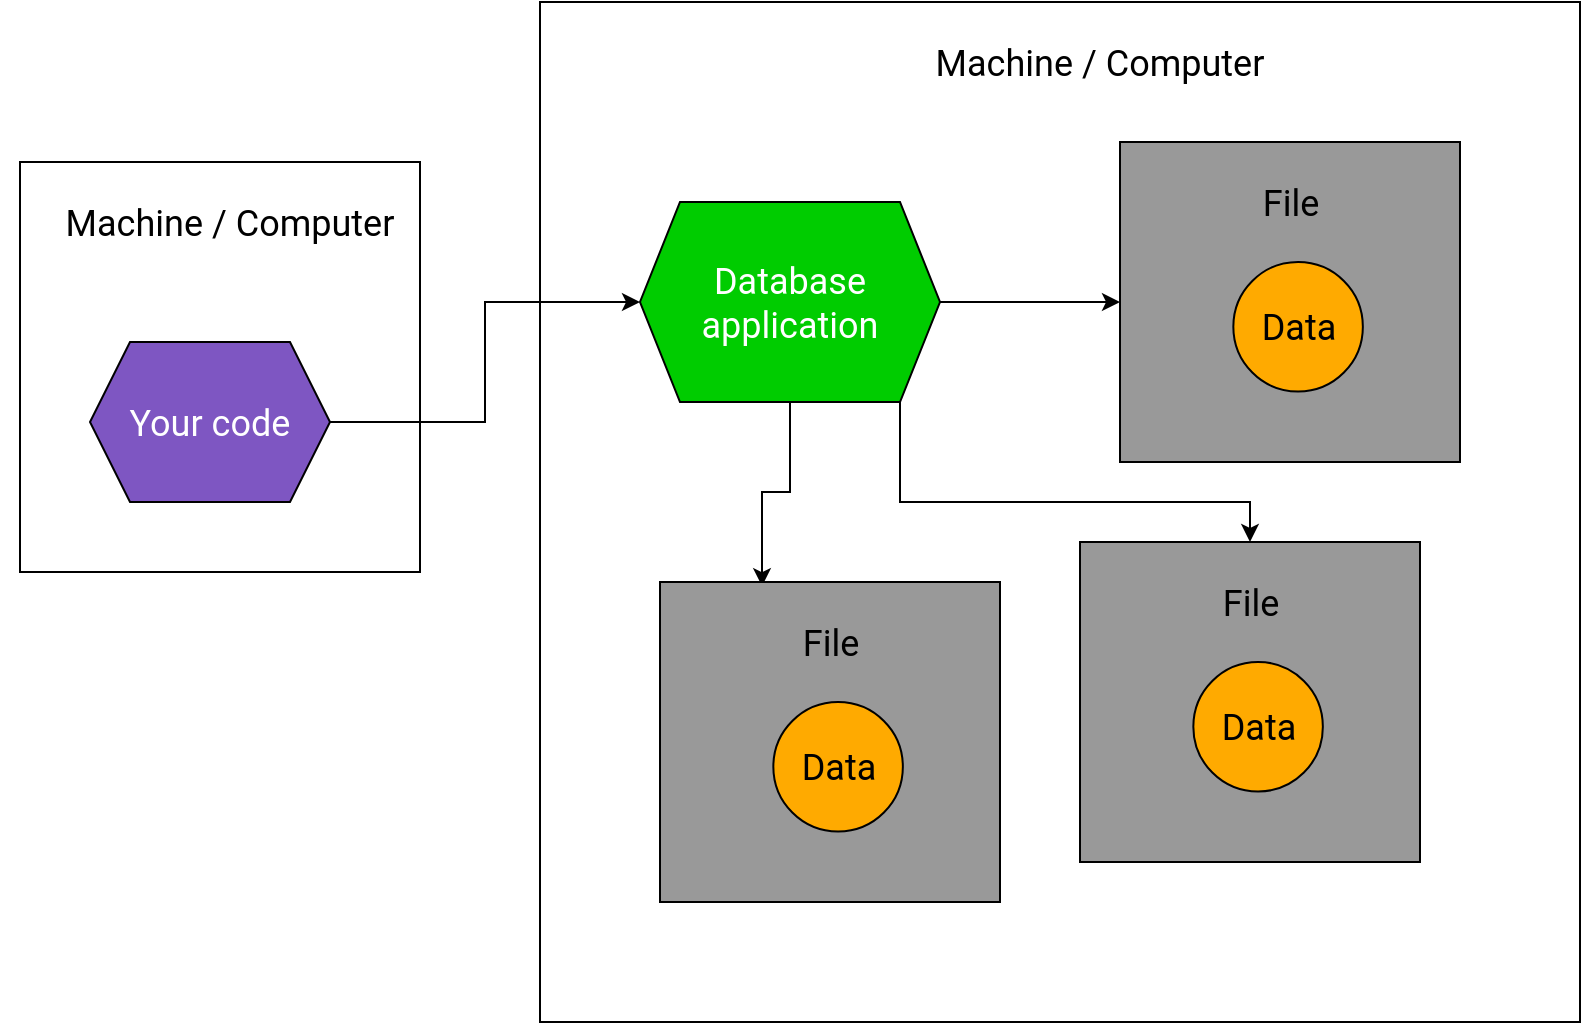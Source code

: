 <mxfile>
    <diagram id="objTApYHlBqCKos3M7rL" name="Page-1">
        <mxGraphModel dx="1263" dy="1167" grid="1" gridSize="10" guides="1" tooltips="1" connect="1" arrows="1" fold="1" page="1" pageScale="1" pageWidth="1920" pageHeight="1200" math="0" shadow="0">
            <root>
                <mxCell id="0"/>
                <mxCell id="1" parent="0"/>
                <mxCell id="4" value="" style="rounded=0;whiteSpace=wrap;html=1;fillColor=#FFFFFF;" parent="1" vertex="1">
                    <mxGeometry x="380" y="440" width="520" height="510" as="geometry"/>
                </mxCell>
                <mxCell id="3" value="&lt;font face=&quot;Roboto&quot; data-font-src=&quot;https://fonts.googleapis.com/css?family=Roboto&quot; style=&quot;font-size: 18px&quot;&gt;Machine / Computer&lt;/font&gt;" style="text;html=1;strokeColor=none;fillColor=none;align=center;verticalAlign=middle;whiteSpace=wrap;rounded=0;" parent="1" vertex="1">
                    <mxGeometry x="545" y="460" width="230" height="20" as="geometry"/>
                </mxCell>
                <mxCell id="12" style="edgeStyle=orthogonalEdgeStyle;rounded=0;orthogonalLoop=1;jettySize=auto;html=1;" parent="1" source="9" target="7" edge="1">
                    <mxGeometry relative="1" as="geometry"/>
                </mxCell>
                <mxCell id="35" style="edgeStyle=orthogonalEdgeStyle;rounded=0;orthogonalLoop=1;jettySize=auto;html=1;entryX=0.3;entryY=0.013;entryDx=0;entryDy=0;entryPerimeter=0;" parent="1" source="9" target="31" edge="1">
                    <mxGeometry relative="1" as="geometry"/>
                </mxCell>
                <mxCell id="36" style="edgeStyle=orthogonalEdgeStyle;rounded=0;orthogonalLoop=1;jettySize=auto;html=1;" parent="1" source="9" target="26" edge="1">
                    <mxGeometry relative="1" as="geometry">
                        <Array as="points">
                            <mxPoint x="560" y="690"/>
                            <mxPoint x="735" y="690"/>
                        </Array>
                    </mxGeometry>
                </mxCell>
                <mxCell id="9" value="&lt;font face=&quot;Roboto&quot; data-font-src=&quot;https://fonts.googleapis.com/css?family=Roboto&quot; color=&quot;#ffffff&quot; style=&quot;font-size: 18px&quot;&gt;Database application&lt;/font&gt;" style="shape=hexagon;perimeter=hexagonPerimeter2;whiteSpace=wrap;html=1;fixedSize=1;fillColor=#00CC00;" parent="1" vertex="1">
                    <mxGeometry x="430" y="540" width="150" height="100" as="geometry"/>
                </mxCell>
                <mxCell id="11" value="" style="group;fillColor=#808080;" parent="1" vertex="1" connectable="0">
                    <mxGeometry x="670" y="510" width="170" height="160" as="geometry"/>
                </mxCell>
                <mxCell id="10" value="" style="group" parent="11" vertex="1" connectable="0">
                    <mxGeometry width="170" height="160" as="geometry"/>
                </mxCell>
                <mxCell id="7" value="" style="rounded=0;whiteSpace=wrap;html=1;fillColor=#999999;" parent="10" vertex="1">
                    <mxGeometry width="170" height="160" as="geometry"/>
                </mxCell>
                <mxCell id="8" value="&lt;font face=&quot;Roboto&quot; data-font-src=&quot;https://fonts.googleapis.com/css?family=Roboto&quot; style=&quot;font-size: 18px&quot;&gt;File&lt;/font&gt;" style="text;html=1;strokeColor=none;fillColor=none;align=center;verticalAlign=middle;whiteSpace=wrap;rounded=0;" parent="10" vertex="1">
                    <mxGeometry x="22.667" y="20" width="124.667" height="20" as="geometry"/>
                </mxCell>
                <mxCell id="5" value="&lt;font face=&quot;Roboto&quot; data-font-src=&quot;https://fonts.googleapis.com/css?family=Roboto&quot; style=&quot;font-size: 18px&quot;&gt;Data&lt;/font&gt;" style="ellipse;whiteSpace=wrap;html=1;aspect=fixed;fillColor=#fa0;" parent="10" vertex="1">
                    <mxGeometry x="56.667" y="60" width="64.762" height="64.762" as="geometry"/>
                </mxCell>
                <mxCell id="24" value="" style="group;fillColor=#808080;" parent="1" vertex="1" connectable="0">
                    <mxGeometry x="650" y="710" width="170" height="160" as="geometry"/>
                </mxCell>
                <mxCell id="25" value="" style="group" parent="24" vertex="1" connectable="0">
                    <mxGeometry width="170" height="160" as="geometry"/>
                </mxCell>
                <mxCell id="26" value="" style="rounded=0;whiteSpace=wrap;html=1;fillColor=#999999;" parent="25" vertex="1">
                    <mxGeometry width="170" height="160" as="geometry"/>
                </mxCell>
                <mxCell id="27" value="&lt;font face=&quot;Roboto&quot; data-font-src=&quot;https://fonts.googleapis.com/css?family=Roboto&quot; style=&quot;font-size: 18px&quot;&gt;File&lt;/font&gt;" style="text;html=1;strokeColor=none;fillColor=none;align=center;verticalAlign=middle;whiteSpace=wrap;rounded=0;" parent="25" vertex="1">
                    <mxGeometry x="22.667" y="20" width="124.667" height="20" as="geometry"/>
                </mxCell>
                <mxCell id="28" value="&lt;font face=&quot;Roboto&quot; data-font-src=&quot;https://fonts.googleapis.com/css?family=Roboto&quot; style=&quot;font-size: 18px&quot;&gt;Data&lt;/font&gt;" style="ellipse;whiteSpace=wrap;html=1;aspect=fixed;fillColor=#fa0;" parent="25" vertex="1">
                    <mxGeometry x="56.667" y="60" width="64.762" height="64.762" as="geometry"/>
                </mxCell>
                <mxCell id="29" value="" style="group;fillColor=#808080;" parent="1" vertex="1" connectable="0">
                    <mxGeometry x="440" y="730" width="170" height="160" as="geometry"/>
                </mxCell>
                <mxCell id="30" value="" style="group" parent="29" vertex="1" connectable="0">
                    <mxGeometry width="170" height="160" as="geometry"/>
                </mxCell>
                <mxCell id="31" value="" style="rounded=0;whiteSpace=wrap;html=1;fillColor=#999999;" parent="30" vertex="1">
                    <mxGeometry width="170" height="160" as="geometry"/>
                </mxCell>
                <mxCell id="32" value="&lt;font face=&quot;Roboto&quot; data-font-src=&quot;https://fonts.googleapis.com/css?family=Roboto&quot; style=&quot;font-size: 18px&quot;&gt;File&lt;/font&gt;" style="text;html=1;strokeColor=none;fillColor=none;align=center;verticalAlign=middle;whiteSpace=wrap;rounded=0;" parent="30" vertex="1">
                    <mxGeometry x="22.667" y="20" width="124.667" height="20" as="geometry"/>
                </mxCell>
                <mxCell id="33" value="&lt;font face=&quot;Roboto&quot; data-font-src=&quot;https://fonts.googleapis.com/css?family=Roboto&quot; style=&quot;font-size: 18px&quot;&gt;Data&lt;/font&gt;" style="ellipse;whiteSpace=wrap;html=1;aspect=fixed;fillColor=#fa0;" parent="30" vertex="1">
                    <mxGeometry x="56.667" y="60" width="64.762" height="64.762" as="geometry"/>
                </mxCell>
                <mxCell id="38" value="" style="group" parent="1" vertex="1" connectable="0">
                    <mxGeometry x="110" y="520" width="230" height="205" as="geometry"/>
                </mxCell>
                <mxCell id="13" value="" style="rounded=0;whiteSpace=wrap;html=1;fillColor=#FFFFFF;" parent="38" vertex="1">
                    <mxGeometry x="10" width="200" height="205" as="geometry"/>
                </mxCell>
                <mxCell id="14" value="&lt;font face=&quot;Roboto&quot; data-font-src=&quot;https://fonts.googleapis.com/css?family=Roboto&quot; style=&quot;font-size: 18px&quot;&gt;Machine / Computer&lt;/font&gt;" style="text;html=1;strokeColor=none;fillColor=none;align=center;verticalAlign=middle;whiteSpace=wrap;rounded=0;" parent="38" vertex="1">
                    <mxGeometry y="20" width="230" height="20" as="geometry"/>
                </mxCell>
                <mxCell id="16" value="&lt;font face=&quot;Roboto&quot; data-font-src=&quot;https://fonts.googleapis.com/css?family=Roboto&quot; color=&quot;#ffffff&quot; style=&quot;font-size: 18px&quot;&gt;Your code&lt;/font&gt;" style="shape=hexagon;perimeter=hexagonPerimeter2;whiteSpace=wrap;html=1;fixedSize=1;fillColor=#7e56c2;" parent="38" vertex="1">
                    <mxGeometry x="45" y="90" width="120" height="80" as="geometry"/>
                </mxCell>
                <mxCell id="39" style="edgeStyle=orthogonalEdgeStyle;rounded=0;orthogonalLoop=1;jettySize=auto;html=1;" parent="1" source="16" target="9" edge="1">
                    <mxGeometry relative="1" as="geometry"/>
                </mxCell>
            </root>
        </mxGraphModel>
    </diagram>
</mxfile>
